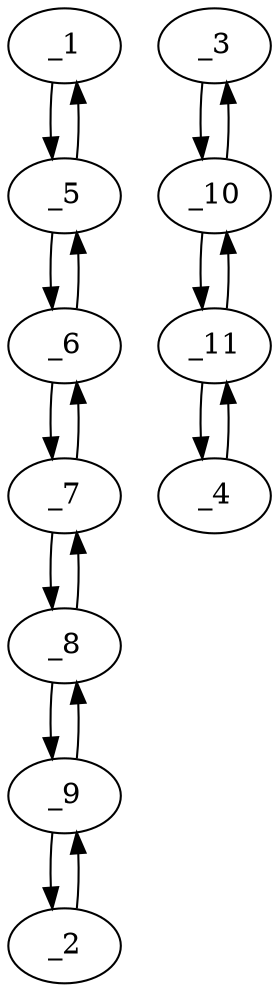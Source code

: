 digraph s1361_10 {
	_1	 [x="148.000000",
		y="109.000000"];
	_5	 [x="161.000000",
		y="110.000000"];
	_1 -> _5	 [angle="0.076772",
		orient="0.076696"];
	_2	 [x="225.000000",
		y="125.000000"];
	_9	 [x="215.000000",
		y="135.000000"];
	_2 -> _9	 [angle="2.356194",
		orient="0.707107"];
	_3	 [x="225.000000",
		y="146.000000"];
	_10	 [x="218.000000",
		y="163.000000"];
	_3 -> _10	 [angle="1.961403",
		orient="0.924678"];
	_4	 [x="199.000000",
		y="187.000000"];
	_11	 [x="206.000000",
		y="172.000000"];
	_4 -> _11	 [angle="-1.134169",
		orient="-0.906183"];
	_5 -> _1	 [angle="-3.064821",
		orient="-0.076696"];
	_6	 [x="180.000000",
		y="109.000000"];
	_5 -> _6	 [angle="-0.052583",
		orient="-0.052559"];
	_6 -> _5	 [angle="3.089010",
		orient="0.052559"];
	_7	 [x="190.000000",
		y="120.000000"];
	_6 -> _7	 [angle="0.832981",
		orient="0.739940"];
	_7 -> _6	 [angle="-2.308611",
		orient="-0.739940"];
	_8	 [x="197.000000",
		y="133.000000"];
	_7 -> _8	 [angle="1.076855",
		orient="0.880471"];
	_8 -> _7	 [angle="-2.064738",
		orient="-0.880471"];
	_8 -> _9	 [angle="0.110657",
		orient="0.110432"];
	_9 -> _2	 [angle="-0.785398",
		orient="-0.707107"];
	_9 -> _8	 [angle="-3.030935",
		orient="-0.110432"];
	_10 -> _3	 [angle="-1.180189",
		orient="-0.924678"];
	_10 -> _11	 [angle="2.498092",
		orient="0.600000"];
	_11 -> _4	 [angle="2.007423",
		orient="0.906183"];
	_11 -> _10	 [angle="-0.643501",
		orient="-0.600000"];
}
